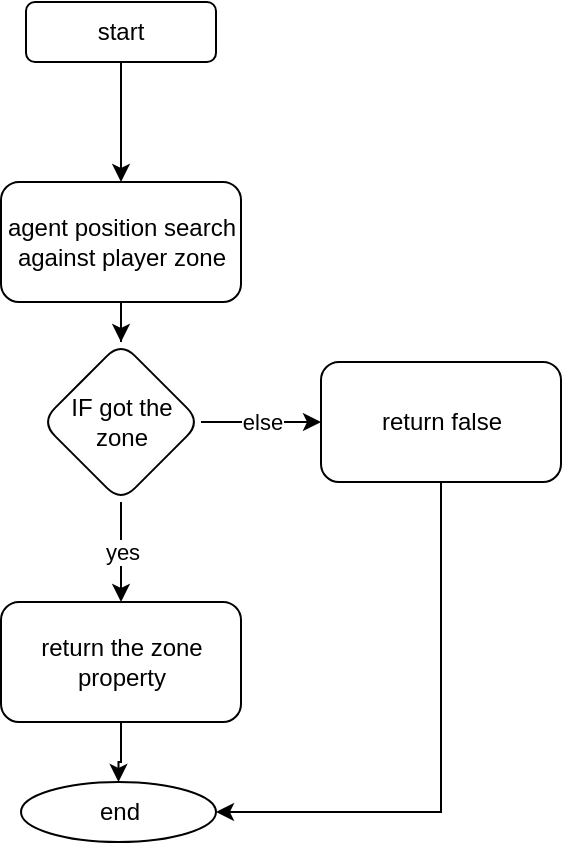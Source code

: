 <mxfile version="17.4.6" type="github">
  <diagram id="AanMKN7VLscFwEzpLC6N" name="Page-1">
    <mxGraphModel dx="1038" dy="579" grid="1" gridSize="10" guides="1" tooltips="1" connect="1" arrows="1" fold="1" page="1" pageScale="1" pageWidth="850" pageHeight="1100" math="0" shadow="0">
      <root>
        <mxCell id="0" />
        <mxCell id="1" parent="0" />
        <mxCell id="YiFwv83zEUwOLo2XGyvS-3" value="" style="edgeStyle=orthogonalEdgeStyle;rounded=0;orthogonalLoop=1;jettySize=auto;html=1;" edge="1" parent="1" source="YiFwv83zEUwOLo2XGyvS-1" target="YiFwv83zEUwOLo2XGyvS-2">
          <mxGeometry relative="1" as="geometry" />
        </mxCell>
        <mxCell id="YiFwv83zEUwOLo2XGyvS-1" value="start" style="rounded=1;whiteSpace=wrap;html=1;" vertex="1" parent="1">
          <mxGeometry x="305" y="20" width="95" height="30" as="geometry" />
        </mxCell>
        <mxCell id="YiFwv83zEUwOLo2XGyvS-7" value="" style="edgeStyle=orthogonalEdgeStyle;rounded=0;orthogonalLoop=1;jettySize=auto;html=1;" edge="1" parent="1" source="YiFwv83zEUwOLo2XGyvS-2" target="YiFwv83zEUwOLo2XGyvS-6">
          <mxGeometry relative="1" as="geometry" />
        </mxCell>
        <mxCell id="YiFwv83zEUwOLo2XGyvS-2" value="agent position search against player zone" style="whiteSpace=wrap;html=1;rounded=1;" vertex="1" parent="1">
          <mxGeometry x="292.5" y="110" width="120" height="60" as="geometry" />
        </mxCell>
        <mxCell id="YiFwv83zEUwOLo2XGyvS-9" value="yes" style="edgeStyle=orthogonalEdgeStyle;rounded=0;orthogonalLoop=1;jettySize=auto;html=1;" edge="1" parent="1" source="YiFwv83zEUwOLo2XGyvS-6" target="YiFwv83zEUwOLo2XGyvS-8">
          <mxGeometry relative="1" as="geometry" />
        </mxCell>
        <mxCell id="YiFwv83zEUwOLo2XGyvS-11" value="else" style="edgeStyle=orthogonalEdgeStyle;rounded=0;orthogonalLoop=1;jettySize=auto;html=1;" edge="1" parent="1" source="YiFwv83zEUwOLo2XGyvS-6" target="YiFwv83zEUwOLo2XGyvS-10">
          <mxGeometry relative="1" as="geometry" />
        </mxCell>
        <mxCell id="YiFwv83zEUwOLo2XGyvS-6" value="IF got the zone" style="rhombus;whiteSpace=wrap;html=1;rounded=1;" vertex="1" parent="1">
          <mxGeometry x="312.5" y="190" width="80" height="80" as="geometry" />
        </mxCell>
        <mxCell id="YiFwv83zEUwOLo2XGyvS-13" value="" style="edgeStyle=orthogonalEdgeStyle;rounded=0;orthogonalLoop=1;jettySize=auto;html=1;" edge="1" parent="1" source="YiFwv83zEUwOLo2XGyvS-8" target="YiFwv83zEUwOLo2XGyvS-12">
          <mxGeometry relative="1" as="geometry" />
        </mxCell>
        <mxCell id="YiFwv83zEUwOLo2XGyvS-8" value="return the zone property" style="whiteSpace=wrap;html=1;rounded=1;" vertex="1" parent="1">
          <mxGeometry x="292.5" y="320" width="120" height="60" as="geometry" />
        </mxCell>
        <mxCell id="YiFwv83zEUwOLo2XGyvS-14" style="edgeStyle=orthogonalEdgeStyle;rounded=0;orthogonalLoop=1;jettySize=auto;html=1;entryX=1;entryY=0.5;entryDx=0;entryDy=0;exitX=0.5;exitY=1;exitDx=0;exitDy=0;" edge="1" parent="1" source="YiFwv83zEUwOLo2XGyvS-10" target="YiFwv83zEUwOLo2XGyvS-12">
          <mxGeometry relative="1" as="geometry" />
        </mxCell>
        <mxCell id="YiFwv83zEUwOLo2XGyvS-10" value="return false" style="whiteSpace=wrap;html=1;rounded=1;" vertex="1" parent="1">
          <mxGeometry x="452.5" y="200" width="120" height="60" as="geometry" />
        </mxCell>
        <mxCell id="YiFwv83zEUwOLo2XGyvS-12" value="end" style="ellipse;whiteSpace=wrap;html=1;rounded=1;" vertex="1" parent="1">
          <mxGeometry x="302.5" y="410" width="97.5" height="30" as="geometry" />
        </mxCell>
      </root>
    </mxGraphModel>
  </diagram>
</mxfile>
